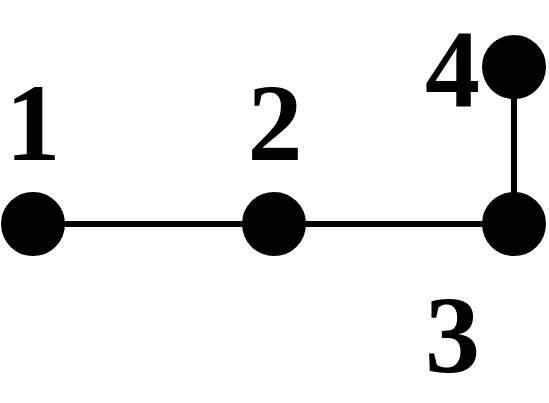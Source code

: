 <mxfile version="14.7.4" type="embed"><diagram id="IMKdLe033Ss-uBbvRSFo" name="Page-1"><mxGraphModel dx="-3542" dy="66" grid="1" gridSize="10" guides="1" tooltips="1" connect="1" arrows="1" fold="1" page="1" pageScale="1" pageWidth="850" pageHeight="1100" math="0" shadow="0"><root><mxCell id="0"/><mxCell id="1" parent="0"/><mxCell id="OpdNplUtQxuJoesoAGpr-186" value="" style="edgeStyle=none;rounded=0;jumpStyle=none;orthogonalLoop=1;jettySize=auto;html=1;startArrow=none;startFill=0;endArrow=none;endFill=0;strokeColor=#000000;strokeWidth=3;fontSize=55;fontStyle=1;fontFamily=Palatino;" parent="1" source="OpdNplUtQxuJoesoAGpr-189" target="OpdNplUtQxuJoesoAGpr-200" edge="1"><mxGeometry relative="1" as="geometry"/></mxCell><mxCell id="OpdNplUtQxuJoesoAGpr-187" value="" style="edgeStyle=none;rounded=0;jumpStyle=none;orthogonalLoop=1;jettySize=auto;html=1;startArrow=none;startFill=0;endArrow=none;endFill=0;strokeColor=#000000;strokeWidth=3;fontSize=55;fontStyle=1;fontFamily=Palatino;" parent="1" source="OpdNplUtQxuJoesoAGpr-189" target="OpdNplUtQxuJoesoAGpr-198" edge="1"><mxGeometry relative="1" as="geometry"/></mxCell><mxCell id="OpdNplUtQxuJoesoAGpr-189" value="3" style="ellipse;whiteSpace=wrap;html=1;aspect=fixed;rounded=1;shadow=0;glass=0;comic=0;strokeColor=#000000;fillColor=#000000;align=right;fontSize=55;labelPosition=left;verticalLabelPosition=bottom;verticalAlign=top;fontStyle=1;fontFamily=Palatino;" parent="1" vertex="1"><mxGeometry x="5440.501" y="1757.5" width="31" height="31" as="geometry"/></mxCell><mxCell id="OpdNplUtQxuJoesoAGpr-197" value="" style="edgeStyle=none;rounded=0;jumpStyle=none;orthogonalLoop=1;jettySize=auto;html=1;startArrow=none;startFill=0;endArrow=none;endFill=0;strokeColor=#000000;strokeWidth=3;fontSize=55;fontStyle=1;fontFamily=Palatino;" parent="1" source="OpdNplUtQxuJoesoAGpr-198" target="2" edge="1"><mxGeometry relative="1" as="geometry"/></mxCell><mxCell id="OpdNplUtQxuJoesoAGpr-198" value="2" style="ellipse;whiteSpace=wrap;html=1;aspect=fixed;rounded=1;shadow=0;glass=0;comic=0;strokeColor=#000000;fillColor=#000000;align=center;fontSize=55;labelPosition=center;verticalLabelPosition=top;verticalAlign=bottom;fontStyle=1;fontFamily=Palatino;" parent="1" vertex="1"><mxGeometry x="5320.501" y="1757.5" width="31" height="31" as="geometry"/></mxCell><mxCell id="OpdNplUtQxuJoesoAGpr-200" value="4" style="ellipse;whiteSpace=wrap;html=1;aspect=fixed;rounded=1;shadow=0;glass=0;comic=0;strokeColor=#000000;fillColor=#000000;align=right;fontSize=55;labelPosition=left;verticalLabelPosition=middle;verticalAlign=middle;fontStyle=1;fontFamily=Palatino;" parent="1" vertex="1"><mxGeometry x="5440.501" y="1679" width="31" height="31" as="geometry"/></mxCell><mxCell id="2" value="1" style="ellipse;whiteSpace=wrap;html=1;aspect=fixed;rounded=1;shadow=0;glass=0;comic=0;strokeColor=#000000;fillColor=#000000;align=center;fontSize=55;labelPosition=center;verticalLabelPosition=top;verticalAlign=bottom;fontStyle=1;fontFamily=Palatino;" parent="1" vertex="1"><mxGeometry x="5200.001" y="1757.5" width="31" height="31" as="geometry"/></mxCell></root></mxGraphModel></diagram></mxfile>